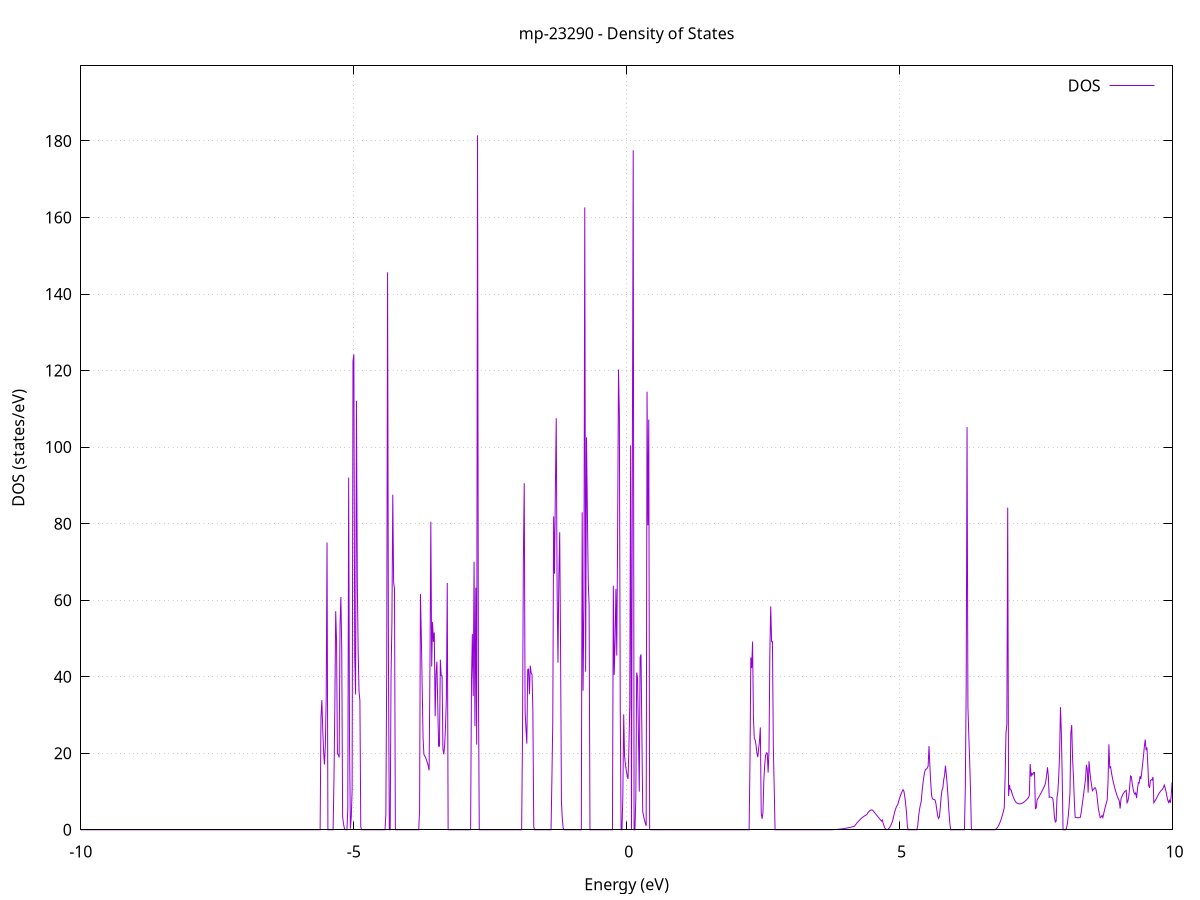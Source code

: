 set title 'mp-23290 - Density of States'
set xlabel 'Energy (eV)'
set ylabel 'DOS (states/eV)'
set grid
set xrange [-10:10]
set yrange [0:199.629]
set xzeroaxis lt -1
set terminal png size 800,600
set output 'mp-23290_dos_gnuplot.png'
plot '-' using 1:2 with lines title 'DOS'
-16.960100 0.000000
-16.944300 0.000000
-16.928400 0.000000
-16.912600 0.000000
-16.896700 0.000000
-16.880900 0.000000
-16.865100 0.000000
-16.849200 0.000000
-16.833400 0.000000
-16.817500 0.000000
-16.801700 0.000000
-16.785800 0.000000
-16.770000 0.000000
-16.754100 0.000000
-16.738300 0.000000
-16.722500 0.000000
-16.706600 0.000000
-16.690800 0.000000
-16.674900 0.000000
-16.659100 0.000000
-16.643200 0.000000
-16.627400 0.000000
-16.611500 0.000000
-16.595700 0.000000
-16.579900 0.000000
-16.564000 0.000000
-16.548200 0.000000
-16.532300 0.000000
-16.516500 0.000000
-16.500600 0.000000
-16.484800 0.000000
-16.468900 0.000000
-16.453100 0.000000
-16.437200 0.000000
-16.421400 0.000000
-16.405600 0.000000
-16.389700 0.000000
-16.373900 0.000000
-16.358000 0.000000
-16.342200 0.000000
-16.326300 0.000000
-16.310500 0.000000
-16.294600 0.000000
-16.278800 0.000000
-16.263000 0.000000
-16.247100 0.000000
-16.231300 0.000000
-16.215400 0.000000
-16.199600 0.000000
-16.183700 0.000000
-16.167900 0.000000
-16.152000 0.000000
-16.136200 0.000000
-16.120400 0.000000
-16.104500 0.000000
-16.088700 0.000000
-16.072800 0.000000
-16.057000 0.000000
-16.041100 0.000000
-16.025300 0.000000
-16.009400 0.000000
-15.993600 0.000000
-15.977800 0.000000
-15.961900 0.000000
-15.946100 0.000000
-15.930200 0.000000
-15.914400 0.000000
-15.898500 0.000000
-15.882700 0.000000
-15.866800 0.000000
-15.851000 0.000000
-15.835200 0.000000
-15.819300 0.000000
-15.803500 0.000000
-15.787600 0.000000
-15.771800 0.000000
-15.755900 0.000000
-15.740100 0.000000
-15.724200 0.000000
-15.708400 0.000000
-15.692600 0.000000
-15.676700 0.000000
-15.660900 0.000000
-15.645000 0.000000
-15.629200 0.000000
-15.613300 0.000000
-15.597500 0.000000
-15.581600 0.000000
-15.565800 0.000000
-15.550000 0.000000
-15.534100 0.000000
-15.518300 0.042700
-15.502400 6.148200
-15.486600 50.746700
-15.470700 72.451700
-15.454900 0.000000
-15.439000 0.000000
-15.423200 0.000000
-15.407400 0.000000
-15.391500 0.000000
-15.375700 0.000000
-15.359800 0.000000
-15.344000 0.000000
-15.328100 0.000000
-15.312300 0.000000
-15.296400 0.000000
-15.280600 0.000000
-15.264800 0.000000
-15.248900 0.000000
-15.233100 0.000000
-15.217200 0.000000
-15.201400 0.000000
-15.185500 0.000000
-15.169700 0.000000
-15.153800 0.000000
-15.138000 0.000000
-15.122200 0.000000
-15.106300 0.000000
-15.090500 141.168100
-15.074600 43.433800
-15.058800 70.695700
-15.042900 0.000000
-15.027100 68.193900
-15.011200 0.000000
-14.995400 0.000000
-14.979600 0.000000
-14.963700 0.000000
-14.947900 0.000000
-14.932000 0.000000
-14.916200 0.000000
-14.900300 0.000000
-14.884500 0.000000
-14.868600 0.000000
-14.852800 267.092100
-14.837000 229.043000
-14.821100 0.000000
-14.805300 0.000000
-14.789400 0.000000
-14.773600 0.000000
-14.757700 0.000000
-14.741900 0.000000
-14.726000 0.000000
-14.710200 0.000000
-14.694400 0.000000
-14.678500 0.000000
-14.662700 3.992100
-14.646800 80.538600
-14.631000 29.665700
-14.615100 224.252400
-14.599300 342.199700
-14.583400 353.273400
-14.567600 0.000000
-14.551700 0.000000
-14.535900 0.000000
-14.520100 0.000000
-14.504200 0.000000
-14.488400 0.000000
-14.472500 0.000000
-14.456700 0.000000
-14.440800 0.000000
-14.425000 0.000000
-14.409100 0.000000
-14.393300 0.000000
-14.377500 0.000000
-14.361600 0.000000
-14.345800 0.000000
-14.329900 0.000000
-14.314100 0.000000
-14.298200 0.000000
-14.282400 0.000000
-14.266500 0.000000
-14.250700 0.000000
-14.234900 0.000000
-14.219000 0.000000
-14.203200 0.000000
-14.187300 0.000000
-14.171500 0.000000
-14.155600 0.000000
-14.139800 0.000000
-14.123900 0.000000
-14.108100 0.000000
-14.092300 0.000000
-14.076400 0.000000
-14.060600 0.000000
-14.044700 0.000000
-14.028900 0.000000
-14.013000 0.000000
-13.997200 0.000000
-13.981300 0.000000
-13.965500 0.000000
-13.949700 0.000000
-13.933800 0.000000
-13.918000 0.000000
-13.902100 0.000000
-13.886300 0.000000
-13.870400 0.000000
-13.854600 0.000000
-13.838700 0.000000
-13.822900 0.000000
-13.807100 0.000000
-13.791200 0.000000
-13.775400 0.000000
-13.759500 0.000000
-13.743700 0.000000
-13.727800 0.000000
-13.712000 0.000000
-13.696100 0.000000
-13.680300 0.000000
-13.664500 0.000000
-13.648600 0.000000
-13.632800 0.000000
-13.616900 0.000000
-13.601100 0.000000
-13.585200 0.000000
-13.569400 0.000000
-13.553500 0.000000
-13.537700 0.000000
-13.521900 0.000000
-13.506000 0.000000
-13.490200 0.000000
-13.474300 0.000000
-13.458500 0.000000
-13.442600 0.000000
-13.426800 0.000000
-13.410900 0.000000
-13.395100 0.000000
-13.379300 0.000000
-13.363400 0.000000
-13.347600 0.000000
-13.331700 0.000000
-13.315900 0.000000
-13.300000 0.000000
-13.284200 0.000000
-13.268300 0.000000
-13.252500 0.000000
-13.236700 0.000000
-13.220800 0.000000
-13.205000 0.000000
-13.189100 0.000000
-13.173300 0.000000
-13.157400 0.000000
-13.141600 0.000000
-13.125700 0.000000
-13.109900 0.000000
-13.094100 0.000000
-13.078200 0.000000
-13.062400 0.000000
-13.046500 0.000000
-13.030700 0.000000
-13.014800 0.000000
-12.999000 0.000000
-12.983100 0.000000
-12.967300 0.000000
-12.951500 0.000000
-12.935600 0.000000
-12.919800 0.000000
-12.903900 0.000000
-12.888100 0.000000
-12.872200 0.000000
-12.856400 0.000000
-12.840500 0.000000
-12.824700 0.000000
-12.808900 0.000000
-12.793000 0.000000
-12.777200 0.000000
-12.761300 0.000000
-12.745500 0.000000
-12.729600 0.000000
-12.713800 0.000000
-12.697900 0.000000
-12.682100 0.000000
-12.666200 0.000000
-12.650400 0.000000
-12.634600 0.000000
-12.618700 0.000000
-12.602900 0.000000
-12.587000 0.000000
-12.571200 0.000000
-12.555300 0.000000
-12.539500 0.000000
-12.523600 0.000000
-12.507800 0.000000
-12.492000 0.000000
-12.476100 0.000000
-12.460300 0.000000
-12.444400 0.000000
-12.428600 0.000000
-12.412700 0.000000
-12.396900 0.000000
-12.381000 0.000000
-12.365200 0.000000
-12.349400 0.000000
-12.333500 0.000000
-12.317700 0.000000
-12.301800 0.000000
-12.286000 0.000000
-12.270100 0.000000
-12.254300 0.000000
-12.238400 0.000000
-12.222600 0.000000
-12.206800 0.000000
-12.190900 0.000000
-12.175100 0.000000
-12.159200 0.000000
-12.143400 0.000000
-12.127500 0.000000
-12.111700 0.000000
-12.095800 0.000000
-12.080000 0.000000
-12.064200 0.000000
-12.048300 0.000000
-12.032500 0.000000
-12.016600 0.000000
-12.000800 0.000000
-11.984900 0.000000
-11.969100 0.000000
-11.953200 0.000000
-11.937400 0.000000
-11.921600 0.000000
-11.905700 0.000000
-11.889900 0.000000
-11.874000 0.000000
-11.858200 0.000000
-11.842300 0.000000
-11.826500 0.000000
-11.810600 0.000000
-11.794800 0.000000
-11.779000 0.000000
-11.763100 0.000000
-11.747300 0.000000
-11.731400 0.000000
-11.715600 0.000000
-11.699700 0.000000
-11.683900 0.000000
-11.668000 0.000000
-11.652200 0.000000
-11.636400 0.000000
-11.620500 0.000000
-11.604700 0.000000
-11.588800 0.000000
-11.573000 0.000000
-11.557100 0.000000
-11.541300 0.000000
-11.525400 0.000000
-11.509600 0.000000
-11.493800 0.000000
-11.477900 0.000000
-11.462100 0.000000
-11.446200 0.000000
-11.430400 0.000000
-11.414500 0.000000
-11.398700 0.000000
-11.382800 0.000000
-11.367000 0.000000
-11.351200 0.000000
-11.335300 0.000000
-11.319500 0.000000
-11.303600 0.000000
-11.287800 0.000000
-11.271900 0.000000
-11.256100 0.000000
-11.240200 0.000000
-11.224400 0.000000
-11.208600 0.000000
-11.192700 0.000000
-11.176900 0.000000
-11.161000 0.000000
-11.145200 0.000000
-11.129300 0.000000
-11.113500 0.000000
-11.097600 0.000000
-11.081800 0.000000
-11.066000 0.000000
-11.050100 0.000000
-11.034300 0.000000
-11.018400 0.000000
-11.002600 0.000000
-10.986700 0.000000
-10.970900 0.000000
-10.955000 0.000000
-10.939200 0.000000
-10.923400 0.000000
-10.907500 0.000000
-10.891700 0.000000
-10.875800 0.000000
-10.860000 0.000000
-10.844100 0.000000
-10.828300 0.000000
-10.812400 0.000000
-10.796600 0.000000
-10.780700 0.000000
-10.764900 0.000000
-10.749100 0.000000
-10.733200 0.000000
-10.717400 0.000000
-10.701500 0.000000
-10.685700 0.000000
-10.669800 0.000000
-10.654000 0.000000
-10.638100 0.000000
-10.622300 0.000000
-10.606500 0.000000
-10.590600 0.000000
-10.574800 0.000000
-10.558900 0.000000
-10.543100 0.000000
-10.527200 0.000000
-10.511400 0.000000
-10.495500 0.000000
-10.479700 0.000000
-10.463900 0.000000
-10.448000 0.000000
-10.432200 0.000000
-10.416300 0.000000
-10.400500 0.000000
-10.384600 0.000000
-10.368800 0.000000
-10.352900 0.000000
-10.337100 0.000000
-10.321300 0.000000
-10.305400 0.000000
-10.289600 0.000000
-10.273700 0.000000
-10.257900 0.000000
-10.242000 0.000000
-10.226200 0.000000
-10.210300 0.000000
-10.194500 0.000000
-10.178700 0.000000
-10.162800 0.000000
-10.147000 0.000000
-10.131100 0.000000
-10.115300 0.000000
-10.099400 0.000000
-10.083600 0.000000
-10.067700 0.000000
-10.051900 0.000000
-10.036100 0.000000
-10.020200 0.000000
-10.004400 0.000000
-9.988500 0.000000
-9.972700 0.000000
-9.956800 0.000000
-9.941000 0.000000
-9.925100 0.000000
-9.909300 0.000000
-9.893500 0.000000
-9.877600 0.000000
-9.861800 0.000000
-9.845900 0.000000
-9.830100 0.000000
-9.814200 0.000000
-9.798400 0.000000
-9.782500 0.000000
-9.766700 0.000000
-9.750900 0.000000
-9.735000 0.000000
-9.719200 0.000000
-9.703300 0.000000
-9.687500 0.000000
-9.671600 0.000000
-9.655800 0.000000
-9.639900 0.000000
-9.624100 0.000000
-9.608300 0.000000
-9.592400 0.000000
-9.576600 0.000000
-9.560700 0.000000
-9.544900 0.000000
-9.529000 0.000000
-9.513200 0.000000
-9.497300 0.000000
-9.481500 0.000000
-9.465700 0.000000
-9.449800 0.000000
-9.434000 0.000000
-9.418100 0.000000
-9.402300 0.000000
-9.386400 0.000000
-9.370600 0.000000
-9.354700 0.000000
-9.338900 0.000000
-9.323100 0.000000
-9.307200 0.000000
-9.291400 0.000000
-9.275500 0.000000
-9.259700 0.000000
-9.243800 0.000000
-9.228000 0.000000
-9.212100 0.000000
-9.196300 0.000000
-9.180500 0.000000
-9.164600 0.000000
-9.148800 0.000000
-9.132900 0.000000
-9.117100 0.000000
-9.101200 0.000000
-9.085400 0.000000
-9.069500 0.000000
-9.053700 0.000000
-9.037900 0.000000
-9.022000 0.000000
-9.006200 0.000000
-8.990300 0.000000
-8.974500 0.000000
-8.958600 0.000000
-8.942800 0.000000
-8.926900 0.000000
-8.911100 0.000000
-8.895300 0.000000
-8.879400 0.000000
-8.863600 0.000000
-8.847700 0.000000
-8.831900 0.000000
-8.816000 0.000000
-8.800200 0.000000
-8.784300 0.000000
-8.768500 0.000000
-8.752600 0.000000
-8.736800 0.000000
-8.721000 0.000000
-8.705100 0.000000
-8.689300 0.000000
-8.673400 0.000000
-8.657600 0.000000
-8.641700 0.000000
-8.625900 0.000000
-8.610000 0.000000
-8.594200 0.000000
-8.578400 0.000000
-8.562500 0.000000
-8.546700 0.000000
-8.530800 0.000000
-8.515000 0.000000
-8.499100 0.000000
-8.483300 0.000000
-8.467400 0.000000
-8.451600 0.000000
-8.435800 0.000000
-8.419900 0.000000
-8.404100 0.000000
-8.388200 0.000000
-8.372400 0.000000
-8.356500 0.000000
-8.340700 0.000000
-8.324800 0.000000
-8.309000 0.000000
-8.293200 0.000000
-8.277300 0.000000
-8.261500 0.000000
-8.245600 0.000000
-8.229800 0.000000
-8.213900 0.000000
-8.198100 0.000000
-8.182200 0.000000
-8.166400 0.000000
-8.150600 0.000000
-8.134700 0.000000
-8.118900 0.000000
-8.103000 0.000000
-8.087200 0.000000
-8.071300 0.000000
-8.055500 0.000000
-8.039600 0.000000
-8.023800 0.000000
-8.008000 0.000000
-7.992100 0.000000
-7.976300 0.000000
-7.960400 0.000000
-7.944600 0.000000
-7.928700 0.000000
-7.912900 0.000000
-7.897000 0.000000
-7.881200 0.000000
-7.865400 0.000000
-7.849500 0.000000
-7.833700 0.000000
-7.817800 0.000000
-7.802000 0.000000
-7.786100 0.000000
-7.770300 0.000000
-7.754400 0.000000
-7.738600 0.000000
-7.722800 0.000000
-7.706900 0.000000
-7.691100 0.000000
-7.675200 0.000000
-7.659400 0.000000
-7.643500 0.000000
-7.627700 0.000000
-7.611800 0.000000
-7.596000 0.000000
-7.580200 0.000000
-7.564300 0.000000
-7.548500 0.000000
-7.532600 0.000000
-7.516800 0.000000
-7.500900 0.000000
-7.485100 0.000000
-7.469200 0.000000
-7.453400 0.000000
-7.437600 0.000000
-7.421700 0.000000
-7.405900 0.000000
-7.390000 0.000000
-7.374200 0.000000
-7.358300 0.000000
-7.342500 0.000000
-7.326600 0.000000
-7.310800 0.000000
-7.295000 0.000000
-7.279100 0.000000
-7.263300 0.000000
-7.247400 0.000000
-7.231600 0.000000
-7.215700 0.000000
-7.199900 0.000000
-7.184000 0.000000
-7.168200 0.000000
-7.152400 0.000000
-7.136500 0.000000
-7.120700 0.000000
-7.104800 0.000000
-7.089000 0.000000
-7.073100 0.000000
-7.057300 0.000000
-7.041400 0.000000
-7.025600 0.000000
-7.009800 0.000000
-6.993900 0.000000
-6.978100 0.000000
-6.962200 0.000000
-6.946400 0.000000
-6.930500 0.000000
-6.914700 0.000000
-6.898800 0.000000
-6.883000 0.000000
-6.867100 0.000000
-6.851300 0.000000
-6.835500 0.000000
-6.819600 0.000000
-6.803800 0.000000
-6.787900 0.000000
-6.772100 0.000000
-6.756200 0.000000
-6.740400 0.000000
-6.724500 0.000000
-6.708700 0.000000
-6.692900 0.000000
-6.677000 0.000000
-6.661200 0.000000
-6.645300 0.000000
-6.629500 0.000000
-6.613600 0.000000
-6.597800 0.000000
-6.581900 0.000000
-6.566100 0.000000
-6.550300 0.000000
-6.534400 0.000000
-6.518600 0.000000
-6.502700 0.000000
-6.486900 0.000000
-6.471000 0.000000
-6.455200 0.000000
-6.439300 0.000000
-6.423500 0.000000
-6.407700 0.000000
-6.391800 0.000000
-6.376000 0.000000
-6.360100 0.000000
-6.344300 0.000000
-6.328400 0.000000
-6.312600 0.000000
-6.296700 0.000000
-6.280900 0.000000
-6.265100 0.000000
-6.249200 0.000000
-6.233400 0.000000
-6.217500 0.000000
-6.201700 0.000000
-6.185800 0.000000
-6.170000 0.000000
-6.154100 0.000000
-6.138300 0.000000
-6.122500 0.000000
-6.106600 0.000000
-6.090800 0.000000
-6.074900 0.000000
-6.059100 0.000000
-6.043200 0.000000
-6.027400 0.000000
-6.011500 0.000000
-5.995700 0.000000
-5.979900 0.000000
-5.964000 0.000000
-5.948200 0.000000
-5.932300 0.000000
-5.916500 0.000000
-5.900600 0.000000
-5.884800 0.000000
-5.868900 0.000000
-5.853100 0.000000
-5.837300 0.000000
-5.821400 0.000000
-5.805600 0.000000
-5.789700 0.000000
-5.773900 0.000000
-5.758000 0.000000
-5.742200 0.000000
-5.726300 0.000000
-5.710500 0.000000
-5.694700 0.000000
-5.678800 0.000000
-5.663000 0.000000
-5.647100 0.000000
-5.631300 0.000000
-5.615400 0.000000
-5.599600 29.488000
-5.583700 33.895700
-5.567900 26.465900
-5.552100 20.579400
-5.536200 17.061800
-5.520400 21.838000
-5.504500 33.853100
-5.488700 75.083800
-5.472800 0.000000
-5.457000 0.000000
-5.441100 0.000000
-5.425300 0.000000
-5.409500 0.000000
-5.393600 0.000000
-5.377800 0.000000
-5.361900 13.029300
-5.346100 31.753800
-5.330200 57.136000
-5.314400 49.229200
-5.298500 19.806800
-5.282700 19.718300
-5.266900 18.884800
-5.251000 53.321900
-5.235200 60.831900
-5.219300 46.816300
-5.203500 3.448800
-5.187600 1.604800
-5.171800 0.457600
-5.155900 0.007400
-5.140100 0.000000
-5.124300 0.000000
-5.108400 5.533400
-5.092600 92.037500
-5.076700 22.755900
-5.060900 0.312400
-5.045000 3.262700
-5.029200 10.420000
-5.013300 122.494000
-4.997500 124.239400
-4.981600 45.302500
-4.965800 35.360900
-4.950000 112.121400
-4.934100 64.262300
-4.918300 46.383800
-4.902400 36.044700
-4.886600 33.747300
-4.870700 0.741500
-4.854900 0.000000
-4.839000 0.000000
-4.823200 0.000000
-4.807400 0.000000
-4.791500 0.000000
-4.775700 0.000000
-4.759800 0.000000
-4.744000 0.000000
-4.728100 0.000000
-4.712300 0.000000
-4.696400 0.000000
-4.680600 0.000000
-4.664800 0.000000
-4.648900 0.000000
-4.633100 0.000000
-4.617200 0.000000
-4.601400 0.000000
-4.585500 0.000000
-4.569700 0.000000
-4.553800 0.000000
-4.538000 0.000000
-4.522200 0.000000
-4.506300 0.000000
-4.490500 0.000000
-4.474600 0.000000
-4.458800 0.000000
-4.442900 0.000000
-4.427100 0.000000
-4.411200 3.868900
-4.395400 42.324200
-4.379600 145.667600
-4.363700 44.489800
-4.347900 0.000000
-4.332000 0.000000
-4.316200 40.234800
-4.300300 54.099400
-4.284500 87.545900
-4.268600 64.600900
-4.252800 62.945500
-4.237000 0.000000
-4.221100 0.000000
-4.205300 0.000000
-4.189400 0.000000
-4.173600 0.000000
-4.157700 0.000000
-4.141900 0.000000
-4.126000 0.000000
-4.110200 0.000000
-4.094400 0.000000
-4.078500 0.000000
-4.062700 0.000000
-4.046800 0.000000
-4.031000 0.000000
-4.015100 0.000000
-3.999300 0.000000
-3.983400 0.000000
-3.967600 0.000000
-3.951800 0.000000
-3.935900 0.000000
-3.920100 0.000000
-3.904200 0.000000
-3.888400 0.000000
-3.872500 0.000000
-3.856700 0.000000
-3.840800 0.000000
-3.825000 0.000000
-3.809200 0.000000
-3.793300 5.032100
-3.777500 61.625300
-3.761600 50.775600
-3.745800 37.498100
-3.729900 24.030800
-3.714100 19.687900
-3.698200 19.314000
-3.682400 18.827900
-3.666600 18.229600
-3.650700 17.519200
-3.634900 16.696600
-3.619000 15.541000
-3.603200 42.579900
-3.587300 80.493700
-3.571500 42.681300
-3.555600 54.304900
-3.539800 49.119800
-3.524000 51.567900
-3.508100 29.667300
-3.492300 40.741800
-3.476400 43.916700
-3.460600 32.520400
-3.444700 21.811200
-3.428900 21.864200
-3.413000 44.453600
-3.397200 40.336900
-3.381400 40.224700
-3.365500 21.071600
-3.349700 19.717600
-3.333800 22.186600
-3.318000 27.051000
-3.302100 34.748700
-3.286300 64.505000
-3.270400 0.000000
-3.254600 0.000000
-3.238800 0.000000
-3.222900 0.000000
-3.207100 0.000000
-3.191200 0.000000
-3.175400 0.000000
-3.159500 0.000000
-3.143700 0.000000
-3.127800 0.000000
-3.112000 0.000000
-3.096100 0.000000
-3.080300 0.000000
-3.064500 0.000000
-3.048600 0.000000
-3.032800 0.000000
-3.016900 0.000000
-3.001100 0.000000
-2.985200 0.000000
-2.969400 0.000000
-2.953500 0.000000
-2.937700 0.000000
-2.921900 0.000000
-2.906000 0.000000
-2.890200 0.000000
-2.874300 0.000000
-2.858500 0.000000
-2.842600 38.882900
-2.826800 51.185400
-2.810900 34.948700
-2.795100 70.050400
-2.779300 27.084000
-2.763400 63.268200
-2.747600 22.253400
-2.731700 181.480600
-2.715900 39.844100
-2.700000 0.000000
-2.684200 0.000000
-2.668300 0.000000
-2.652500 0.000000
-2.636700 0.000000
-2.620800 0.000000
-2.605000 0.000000
-2.589100 0.000000
-2.573300 0.000000
-2.557400 0.000000
-2.541600 0.000000
-2.525700 0.000000
-2.509900 0.000000
-2.494100 0.000000
-2.478200 0.000000
-2.462400 0.000000
-2.446500 0.000000
-2.430700 0.000000
-2.414800 0.000000
-2.399000 0.000000
-2.383100 0.000000
-2.367300 0.000000
-2.351500 0.000000
-2.335600 0.000000
-2.319800 0.000000
-2.303900 0.000000
-2.288100 0.000000
-2.272200 0.000000
-2.256400 0.000000
-2.240500 0.000000
-2.224700 0.000000
-2.208900 0.000000
-2.193000 0.000000
-2.177200 0.000000
-2.161300 0.000000
-2.145500 0.000000
-2.129600 0.000000
-2.113800 0.000000
-2.097900 0.000000
-2.082100 0.000000
-2.066300 0.000000
-2.050400 0.000000
-2.034600 0.000000
-2.018700 0.000000
-2.002900 0.000000
-1.987000 0.000000
-1.971200 0.000000
-1.955300 0.000000
-1.939500 0.000000
-1.923700 0.000000
-1.907800 24.722500
-1.892000 70.594200
-1.876100 90.544300
-1.860300 30.820200
-1.844400 26.395700
-1.828600 22.497000
-1.812700 41.873100
-1.796900 41.994300
-1.781100 35.436400
-1.765200 42.885500
-1.749400 40.995300
-1.733500 40.526600
-1.717700 30.793300
-1.701800 0.757400
-1.686000 0.000000
-1.670100 0.000000
-1.654300 0.000000
-1.638500 0.000000
-1.622600 0.000000
-1.606800 0.000000
-1.590900 0.000000
-1.575100 0.000000
-1.559200 0.000000
-1.543400 0.000000
-1.527500 0.000000
-1.511700 0.000000
-1.495900 0.000000
-1.480000 0.000000
-1.464200 0.000000
-1.448300 0.000000
-1.432500 0.000000
-1.416600 0.000000
-1.400800 0.000000
-1.384900 0.000000
-1.369100 13.536700
-1.353300 28.019400
-1.337400 81.889300
-1.321600 66.922300
-1.305700 89.060300
-1.289900 107.546500
-1.274000 62.945800
-1.258200 43.672400
-1.242300 66.025500
-1.226500 77.764900
-1.210700 47.794200
-1.194800 7.472100
-1.179000 2.981600
-1.163100 0.518300
-1.147300 0.000000
-1.131400 0.000000
-1.115600 0.000000
-1.099700 0.000000
-1.083900 0.000000
-1.068000 0.000000
-1.052200 0.000000
-1.036400 0.000000
-1.020500 0.000000
-1.004700 0.000000
-0.988800 0.000000
-0.973000 0.000000
-0.957100 0.000000
-0.941300 0.000000
-0.925400 0.000000
-0.909600 0.000000
-0.893800 0.000000
-0.877900 0.000000
-0.862100 0.000000
-0.846200 0.000000
-0.830400 0.000000
-0.814500 82.978000
-0.798700 36.360000
-0.782800 58.499600
-0.767000 162.652100
-0.751200 41.307400
-0.735300 102.533300
-0.719500 83.431100
-0.703600 64.865000
-0.687800 58.714000
-0.671900 0.000000
-0.656100 0.000000
-0.640200 0.000000
-0.624400 0.000000
-0.608600 0.000000
-0.592700 0.000000
-0.576900 0.000000
-0.561000 0.000000
-0.545200 0.000000
-0.529300 0.000000
-0.513500 0.000000
-0.497600 0.000000
-0.481800 0.000000
-0.466000 0.000000
-0.450100 0.000000
-0.434300 0.000000
-0.418400 0.000000
-0.402600 0.000000
-0.386700 0.000000
-0.370900 0.000000
-0.355000 0.000000
-0.339200 0.000000
-0.323400 0.000000
-0.307500 0.000000
-0.291700 0.000000
-0.275800 0.000000
-0.260000 0.000000
-0.244100 63.769600
-0.228300 40.463300
-0.212400 49.039100
-0.196600 62.949400
-0.180800 45.515100
-0.164900 78.189300
-0.149100 120.267400
-0.133200 108.224700
-0.117400 32.548800
-0.101500 0.000000
-0.085700 0.000000
-0.069800 8.488800
-0.054000 30.163700
-0.038200 19.215700
-0.022300 17.148100
-0.006500 15.467800
0.009400 14.174700
0.025200 13.268900
0.041100 21.314600
0.056900 32.152600
0.072800 100.445600
0.088600 0.000000
0.104400 95.503000
0.120300 177.583000
0.136100 0.000000
0.152000 0.000000
0.167800 8.082600
0.183700 41.082100
0.199500 39.785700
0.215400 25.644100
0.231200 9.958800
0.247000 45.031500
0.262900 45.822900
0.278700 25.738500
0.294600 4.766800
0.310400 3.577500
0.326300 2.558600
0.342100 1.710000
0.358000 1.031800
0.373800 114.498500
0.389600 79.571500
0.405500 107.188400
0.421300 0.170000
0.437200 0.000000
0.453000 0.000000
0.468900 0.000000
0.484700 0.000000
0.500600 0.000000
0.516400 0.000000
0.532200 0.000000
0.548100 0.000000
0.563900 0.000000
0.579800 0.000000
0.595600 0.000000
0.611500 0.000000
0.627300 0.000000
0.643200 0.000000
0.659000 0.000000
0.674800 0.000000
0.690700 0.000000
0.706500 0.000000
0.722400 0.000000
0.738200 0.000000
0.754100 0.000000
0.769900 0.000000
0.785800 0.000000
0.801600 0.000000
0.817500 0.000000
0.833300 0.000000
0.849100 0.000000
0.865000 0.000000
0.880800 0.000000
0.896700 0.000000
0.912500 0.000000
0.928400 0.000000
0.944200 0.000000
0.960100 0.000000
0.975900 0.000000
0.991700 0.000000
1.007600 0.000000
1.023400 0.000000
1.039300 0.000000
1.055100 0.000000
1.071000 0.000000
1.086800 0.000000
1.102700 0.000000
1.118500 0.000000
1.134300 0.000000
1.150200 0.000000
1.166000 0.000000
1.181900 0.000000
1.197700 0.000000
1.213600 0.000000
1.229400 0.000000
1.245300 0.000000
1.261100 0.000000
1.276900 0.000000
1.292800 0.000000
1.308600 0.000000
1.324500 0.000000
1.340300 0.000000
1.356200 0.000000
1.372000 0.000000
1.387900 0.000000
1.403700 0.000000
1.419500 0.000000
1.435400 0.000000
1.451200 0.000000
1.467100 0.000000
1.482900 0.000000
1.498800 0.000000
1.514600 0.000000
1.530500 0.000000
1.546300 0.000000
1.562100 0.000000
1.578000 0.000000
1.593800 0.000000
1.609700 0.000000
1.625500 0.000000
1.641400 0.000000
1.657200 0.000000
1.673100 0.000000
1.688900 0.000000
1.704700 0.000000
1.720600 0.000000
1.736400 0.000000
1.752300 0.000000
1.768100 0.000000
1.784000 0.000000
1.799800 0.000000
1.815700 0.000000
1.831500 0.000000
1.847300 0.000000
1.863200 0.000000
1.879000 0.000000
1.894900 0.000000
1.910700 0.000000
1.926600 0.000000
1.942400 0.000000
1.958300 0.000000
1.974100 0.000000
1.989900 0.000000
2.005800 0.000000
2.021600 0.000000
2.037500 0.000000
2.053300 0.000000
2.069200 0.000000
2.085000 0.000000
2.100900 0.000000
2.116700 0.000000
2.132500 0.000000
2.148400 0.000000
2.164200 0.000000
2.180100 0.000000
2.195900 0.000000
2.211800 0.000000
2.227600 0.000000
2.243500 0.000000
2.259300 17.416900
2.275100 45.040400
2.291000 42.253600
2.306800 49.166100
2.322700 29.328500
2.338500 23.822600
2.354400 23.519000
2.370200 22.165500
2.386100 20.048200
2.401900 18.983100
2.417700 21.131600
2.433600 23.249400
2.449400 26.755100
2.465300 4.491900
2.481100 2.862800
2.497000 4.457600
2.512800 12.662400
2.528700 16.869800
2.544500 19.354900
2.560300 20.117500
2.576200 19.949700
2.592000 14.950400
2.607900 20.710900
2.623700 46.442000
2.639600 58.382700
2.655400 49.139700
2.671300 49.142300
2.687100 21.649100
2.703000 11.340800
2.718800 0.000000
2.734600 0.000000
2.750500 0.000000
2.766300 0.000000
2.782200 0.000000
2.798000 0.000000
2.813900 0.000000
2.829700 0.000000
2.845600 0.000000
2.861400 0.000000
2.877200 0.000000
2.893100 0.000000
2.908900 0.000000
2.924800 0.000000
2.940600 0.000000
2.956500 0.000000
2.972300 0.000000
2.988200 0.000000
3.004000 0.000000
3.019800 0.000000
3.035700 0.000000
3.051500 0.000000
3.067400 0.000000
3.083200 0.000000
3.099100 0.000000
3.114900 0.000000
3.130800 0.000000
3.146600 0.000000
3.162400 0.000000
3.178300 0.000000
3.194100 0.000000
3.210000 0.000000
3.225800 0.000000
3.241700 0.000000
3.257500 0.000000
3.273400 0.000000
3.289200 0.000000
3.305000 0.000000
3.320900 0.000000
3.336700 0.000000
3.352600 0.000000
3.368400 0.000000
3.384300 0.000000
3.400100 0.000000
3.416000 0.000000
3.431800 0.000000
3.447600 0.000000
3.463500 0.000000
3.479300 0.000000
3.495200 0.000000
3.511000 0.000000
3.526900 0.000000
3.542700 0.000000
3.558600 0.000000
3.574400 0.000000
3.590200 0.000000
3.606100 0.000000
3.621900 0.000000
3.637800 0.000000
3.653600 0.000000
3.669500 0.000000
3.685300 0.000000
3.701200 0.000000
3.717000 0.001300
3.732800 0.004600
3.748700 0.010000
3.764500 0.017300
3.780400 0.026700
3.796200 0.038000
3.812100 0.051400
3.827900 0.066800
3.843800 0.084200
3.859600 0.103600
3.875400 0.125000
3.891300 0.148500
3.907100 0.173900
3.923000 0.201400
3.938800 0.230900
3.954700 0.262300
3.970500 0.295800
3.986400 0.331400
4.002200 0.368900
4.018000 0.408400
4.033900 0.450000
4.049700 0.493500
4.065600 0.539100
4.081400 0.586700
4.097300 0.636300
4.113100 0.687900
4.129000 0.741500
4.144800 0.797200
4.160600 0.854800
4.176500 0.963000
4.192300 1.272800
4.208200 1.567600
4.224000 1.847600
4.239900 2.112700
4.255700 2.362900
4.271600 2.598200
4.287400 2.818600
4.303200 3.024100
4.319100 3.214700
4.334900 3.390500
4.350800 3.551300
4.366600 3.697300
4.382500 3.828400
4.398300 3.944600
4.414200 4.316700
4.430000 4.631700
4.445800 4.877400
4.461700 5.053800
4.477500 5.161000
4.493400 5.198800
4.509200 5.083600
4.525100 4.802100
4.540900 4.520700
4.556800 4.239200
4.572600 3.957800
4.588400 3.676300
4.604300 3.394900
4.620100 3.113500
4.636000 2.832100
4.651800 2.550600
4.667700 2.269200
4.683500 2.565500
4.699400 1.684000
4.715200 0.987400
4.731100 0.475700
4.746900 0.148700
4.762700 0.008700
4.778600 0.067200
4.794400 0.224400
4.810300 0.473600
4.826100 0.814900
4.842000 1.248200
4.857800 1.773500
4.873700 2.390900
4.889500 3.403300
4.905300 4.354300
4.921200 5.153200
4.937000 5.800000
4.952900 6.294800
4.968700 6.702400
4.984600 7.519600
5.000400 8.261800
5.016300 8.929000
5.032100 9.521200
5.047900 10.038400
5.063800 10.480500
5.079600 10.049500
5.095500 8.656000
5.111300 6.822000
5.127200 4.547500
5.143000 0.805800
5.158900 0.000000
5.174700 0.000000
5.190500 0.000000
5.206400 0.000000
5.222200 0.000000
5.238100 0.000000
5.253900 0.000000
5.269800 0.000000
5.285600 0.000000
5.301500 0.000000
5.317300 0.000000
5.333100 1.152000
5.349000 3.482900
5.364800 5.252100
5.380700 6.459600
5.396500 7.425300
5.412400 9.982900
5.428200 12.113000
5.444100 13.815600
5.459900 15.090700
5.475700 15.787900
5.491600 15.853700
5.507400 16.130800
5.523300 16.662100
5.539100 21.865800
5.555000 16.787800
5.570800 12.348500
5.586700 9.012100
5.602500 8.074600
5.618300 7.944600
5.634200 7.893200
5.650000 7.769100
5.665900 6.860300
5.681700 5.238100
5.697600 3.647500
5.713400 2.956300
5.729300 3.381800
5.745100 5.578000
5.760900 8.509000
5.776800 10.306200
5.792600 10.878200
5.808500 13.047100
5.824300 14.193200
5.840200 16.748100
5.856000 14.556500
5.871900 11.833900
5.887700 8.580200
5.903500 4.890700
5.919400 1.899000
5.935200 0.000000
5.951100 0.000000
5.966900 0.000000
5.982800 0.000000
5.998600 0.000000
6.014500 0.000000
6.030300 0.000000
6.046100 0.000000
6.062000 0.000000
6.077800 0.000000
6.093700 0.000000
6.109500 0.000000
6.125400 0.000000
6.141200 0.000000
6.157100 0.000000
6.172900 0.000000
6.188700 0.000000
6.204600 11.148700
6.220400 37.085000
6.236300 105.235600
6.252100 32.146900
6.268000 24.881200
6.283800 18.074800
6.299700 10.427400
6.315500 0.000000
6.331300 0.000000
6.347200 0.000000
6.363000 0.000000
6.378900 0.000000
6.394700 0.000000
6.410600 0.000000
6.426400 0.000000
6.442300 0.000000
6.458100 0.000000
6.473900 0.000000
6.489800 0.000000
6.505600 0.000000
6.521500 0.000000
6.537300 0.000000
6.553200 0.000000
6.569000 0.000000
6.584900 0.000000
6.600700 0.000000
6.616600 0.000000
6.632400 0.000000
6.648200 0.000000
6.664100 0.000000
6.679900 0.000000
6.695800 0.000000
6.711600 0.000000
6.727500 0.000000
6.743300 0.018300
6.759200 0.116200
6.775000 0.298600
6.790800 0.565600
6.806700 0.917100
6.822500 1.353200
6.838400 1.873800
6.854200 2.479000
6.870100 3.168700
6.885900 3.943000
6.901800 4.801800
6.917600 5.745100
6.933400 13.598100
6.949300 25.116900
6.965100 27.640000
6.981000 84.194200
6.996800 8.807800
7.012700 11.718700
7.028500 10.480900
7.044400 10.410900
7.060200 9.493900
7.076000 8.843700
7.091900 8.246300
7.107700 7.747700
7.123600 7.365100
7.139400 7.098300
7.155300 6.942100
7.171100 6.841900
7.187000 6.783900
7.202800 6.768000
7.218600 6.794300
7.234500 6.862700
7.250300 6.973300
7.266200 7.116000
7.282000 7.279000
7.297900 7.462200
7.313700 7.665600
7.329600 7.889300
7.345400 8.133100
7.361200 8.434600
7.377100 8.913600
7.392900 17.193800
7.408800 13.914100
7.424600 14.720500
7.440500 14.397800
7.456300 14.986400
7.472200 14.957800
7.488000 5.519400
7.503800 5.712400
7.519700 7.807400
7.535500 8.182700
7.551400 8.571700
7.567200 8.974300
7.583100 9.390600
7.598900 9.820600
7.614800 10.264100
7.630600 10.717000
7.646400 11.176000
7.662300 11.650100
7.678100 12.586200
7.694000 14.201200
7.709800 16.322800
7.725700 14.006600
7.741500 8.486600
7.757400 8.565700
7.773200 8.518100
7.789000 8.433500
7.804900 8.270800
7.820700 6.615500
7.836600 3.467400
7.852400 2.035100
7.868300 2.222500
7.884100 8.478300
7.900000 9.928800
7.915800 13.901500
7.931600 19.637900
7.947500 32.053000
7.963300 25.498900
7.979200 14.146700
7.995000 0.000000
8.010900 0.000000
8.026700 0.000000
8.042600 0.003100
8.058400 0.447000
8.074200 1.642000
8.090100 3.588000
8.105900 6.285000
8.121800 9.733100
8.137600 25.318900
8.153500 27.383700
8.169300 18.652000
8.185200 14.000100
8.201000 7.715400
8.216800 3.287100
8.232700 3.202700
8.248500 3.150500
8.264400 3.130500
8.280200 3.142900
8.296100 3.187600
8.311900 3.264500
8.327800 4.596800
8.343600 6.265500
8.359400 7.970400
8.375300 9.711500
8.391100 11.488800
8.407000 13.302200
8.422800 16.963500
8.438700 15.822500
8.454500 9.706600
8.470400 17.916900
8.486200 15.232100
8.502100 13.104900
8.517900 11.626600
8.533700 10.209200
8.549600 10.517700
8.565400 10.792200
8.581300 11.013100
8.597100 10.615300
8.613000 9.339600
8.628800 7.186100
8.644700 5.287200
8.660500 4.154600
8.676300 3.163200
8.692200 3.323500
8.708000 3.733700
8.723900 3.199200
8.739700 4.218000
8.755600 5.186500
8.771400 6.104800
8.787300 6.972700
8.803100 7.790300
8.818900 12.405200
8.834800 22.323000
8.850600 16.217800
8.866500 16.461400
8.882300 14.886600
8.898200 13.658100
8.914000 12.560200
8.929900 11.592000
8.945700 10.719800
8.961500 9.928200
8.977400 9.217200
8.993200 8.586800
9.009100 8.036900
9.024900 7.567700
9.040800 5.546900
9.056600 8.089600
9.072500 8.669200
9.088300 9.163700
9.104100 9.573000
9.120000 9.897100
9.135800 10.136100
9.151700 10.289900
9.167500 7.071700
9.183400 7.518300
9.199200 8.763500
9.215100 11.105700
9.230900 14.060400
9.246700 13.892300
9.262600 12.042600
9.278400 10.650800
9.294300 9.717000
9.310100 9.313200
9.326000 9.659800
9.341800 8.282100
9.357700 10.423600
9.373500 12.345000
9.389300 12.211800
9.405200 14.015900
9.421000 13.227900
9.436900 15.108100
9.452700 17.150000
9.468600 19.353800
9.484400 21.726200
9.500300 23.577900
9.516100 20.827100
9.531900 21.514600
9.547800 17.126000
9.563600 11.631500
9.579500 10.926600
9.595300 12.832800
9.611200 13.088400
9.627000 13.002900
9.642900 13.800500
9.658700 7.058400
9.674500 7.432400
9.690400 7.823900
9.706200 8.232800
9.722100 8.659300
9.737900 9.097100
9.753800 9.496100
9.769600 9.845200
9.785500 10.144400
9.801300 10.393700
9.817100 10.593000
9.833000 11.047000
9.848800 11.702700
9.864700 10.994400
9.880500 10.037700
9.896400 8.832700
9.912200 7.799200
9.928100 7.141800
9.943900 7.707200
9.959700 7.010900
9.975600 8.778600
9.991400 12.225300
10.007300 12.179900
10.023100 13.725000
10.039000 13.727200
10.054800 13.587400
10.070700 13.434400
10.086500 13.407200
10.102300 13.491100
10.118200 13.686000
10.134000 13.992000
10.149900 14.409000
10.165700 14.937100
10.181600 15.172200
10.197400 37.699500
10.213300 22.308800
10.229100 0.350500
10.244900 0.941000
10.260800 2.006600
10.276600 4.850800
10.292500 10.317600
10.308300 17.352600
10.324200 23.936400
10.340000 29.368500
10.355900 32.243100
10.371700 32.444400
10.387600 30.434500
10.403400 39.568700
10.419200 25.577300
10.435100 16.727400
10.450900 11.969800
10.466800 9.593000
10.482600 12.301300
10.498500 15.478900
10.514300 22.070300
10.530200 18.669300
10.546000 17.181900
10.561800 16.624800
10.577700 16.117000
10.593500 15.610000
10.609400 15.103600
10.625200 14.598000
10.641100 14.955400
10.656900 16.592700
10.672800 17.445700
10.688600 0.000000
10.704400 0.000000
10.720300 8.242400
10.736100 10.928800
10.752000 14.367900
10.767800 15.400500
10.783700 14.026600
10.799500 11.735400
10.815400 9.978600
10.831200 9.335000
10.847000 8.927800
10.862900 8.492300
10.878700 8.028600
10.894600 7.536600
10.910400 7.812600
10.926300 13.957300
10.942100 22.279000
10.958000 27.151900
10.973800 25.962400
10.989600 14.377400
11.005500 3.086200
11.021300 2.904100
11.037200 13.412400
11.053000 21.670800
11.068900 13.479400
11.084700 12.536200
11.100600 11.557700
11.116400 13.692800
11.132200 13.893600
11.148100 14.145000
11.163900 14.418200
11.179800 14.713100
11.195600 15.261700
11.211500 16.371400
11.227300 17.759400
11.243200 21.504000
11.259000 25.139400
11.274800 27.474000
11.290700 32.136800
11.306500 32.789500
11.322400 31.249400
11.338200 20.690100
11.354100 19.806300
11.369900 13.988400
11.385800 15.265100
11.401600 21.929600
11.417400 18.842300
11.433300 16.457500
11.449100 17.354100
11.465000 15.161800
11.480800 14.993200
11.496700 15.766600
11.512500 16.547300
11.528400 17.101700
11.544200 17.460300
11.560000 19.139000
11.575900 31.674600
11.591700 39.790300
11.607600 39.049300
11.623400 35.347900
11.639300 38.506200
11.655100 46.710800
11.671000 41.779600
11.686800 30.651300
11.702600 19.638800
11.718500 21.189500
11.734300 21.952800
11.750200 17.481400
11.766000 16.626100
11.781900 10.437500
11.797700 11.781900
11.813600 13.071800
11.829400 14.499500
11.845200 16.652300
11.861100 18.537800
11.876900 22.476100
11.892800 22.054600
11.908600 18.129300
11.924500 25.191300
11.940300 11.768700
11.956200 11.823800
11.972000 24.266700
11.987800 19.474900
12.003700 19.356700
12.019500 19.046100
12.035400 18.543000
12.051200 17.847400
12.067100 16.959400
12.082900 15.878800
12.098800 20.086500
12.114600 11.723600
12.130400 10.603900
12.146300 9.683600
12.162100 18.018100
12.178000 47.313900
12.193800 26.177400
12.209700 16.004400
12.225500 16.513900
12.241400 15.960200
12.257200 32.431100
12.273000 28.206200
12.288900 23.564900
12.304700 21.577600
12.320600 24.613600
12.336400 16.193800
12.352300 15.549200
12.368100 20.266600
12.384000 13.163200
12.399800 13.336100
12.415700 13.396100
12.431500 13.243500
12.447300 12.870300
12.463200 12.327800
12.479000 13.514200
12.494900 10.880000
12.510700 8.231100
12.526600 19.817100
12.542400 25.559700
12.558300 27.340400
12.574100 23.455700
12.589900 27.723200
12.605800 23.698800
12.621600 19.405600
12.637500 15.243000
12.653300 13.779900
12.669200 12.270200
12.685000 10.536100
12.700900 8.898500
12.716700 7.495300
12.732500 6.318500
12.748400 5.968700
12.764200 5.789900
12.780100 5.342600
12.795900 5.801800
12.811800 7.078400
12.827600 7.324900
12.843500 8.553800
12.859300 9.878400
12.875100 11.235100
12.891000 12.648100
12.906800 13.463500
12.922700 13.271800
12.938500 12.087200
12.954400 9.985400
12.970200 7.131100
12.986100 11.159700
13.001900 10.104300
13.017700 10.121700
13.033600 10.544300
13.049400 11.372200
13.065300 14.007300
13.081100 19.525200
13.097000 14.000300
13.112800 7.628400
13.128700 5.377100
13.144500 4.381700
13.160300 3.748600
13.176200 3.165600
13.192000 2.632600
13.207900 2.149800
13.223700 1.717000
13.239600 1.234700
13.255400 0.565000
13.271300 0.153800
13.287100 0.001100
13.302900 0.000000
13.318800 0.000000
13.334600 0.000000
13.350500 0.000000
13.366300 0.000000
13.382200 0.000000
13.398000 0.000000
13.413900 0.000000
13.429700 0.000000
13.445500 0.000000
13.461400 0.000000
13.477200 0.000000
13.493100 0.000000
13.508900 0.000000
13.524800 0.000000
13.540600 0.000000
13.556500 0.000000
13.572300 0.000000
13.588100 0.000000
13.604000 0.000000
13.619800 0.000000
13.635700 0.000000
13.651500 0.000000
13.667400 0.000000
13.683200 0.000000
13.699100 0.000000
13.714900 0.000000
13.730700 0.000000
13.746600 0.000000
13.762400 0.000000
13.778300 0.000000
13.794100 0.000000
13.810000 0.000000
13.825800 0.000000
13.841700 0.000000
13.857500 0.000000
13.873300 0.000000
13.889200 0.000000
13.905000 0.000000
13.920900 0.000000
13.936700 0.000000
13.952600 0.000000
13.968400 0.000000
13.984300 0.000000
14.000100 0.000000
14.015900 0.000000
14.031800 0.000000
14.047600 0.000000
14.063500 0.000000
14.079300 0.000000
14.095200 0.000000
14.111000 0.000000
14.126900 0.000000
14.142700 0.000000
14.158500 0.000000
14.174400 0.000000
14.190200 0.000000
14.206100 0.000000
14.221900 0.000000
14.237800 0.000000
14.253600 0.000000
14.269500 0.000000
14.285300 0.000000
14.301200 0.000000
14.317000 0.000000
14.332800 0.000000
14.348700 0.000000
14.364500 0.000000
14.380400 0.000000
14.396200 0.000000
14.412100 0.000000
14.427900 0.000000
14.443800 0.000000
14.459600 0.000000
14.475400 0.000000
14.491300 0.000000
14.507100 0.000000
14.523000 0.000000
14.538800 0.000000
14.554700 0.000000
14.570500 0.000000
14.586400 0.000000
14.602200 0.000000
14.618000 0.000000
14.633900 0.000000
14.649700 0.000000
14.665600 0.000000
14.681400 0.000000
14.697300 0.000000
14.713100 0.000000
14.729000 0.000000
e
